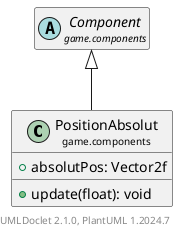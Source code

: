 @startuml
    set namespaceSeparator none
    hide empty fields
    hide empty methods

    class "<size:14>PositionAbsolut\n<size:10>game.components" as game.components.PositionAbsolut [[PositionAbsolut.html]] {
        +absolutPos: Vector2f
        +update(float): void
    }

    abstract class "<size:14>Component\n<size:10>game.components" as game.components.Component [[Component.html]]

    game.components.Component <|-- game.components.PositionAbsolut

    center footer UMLDoclet 2.1.0, PlantUML %version()
@enduml
